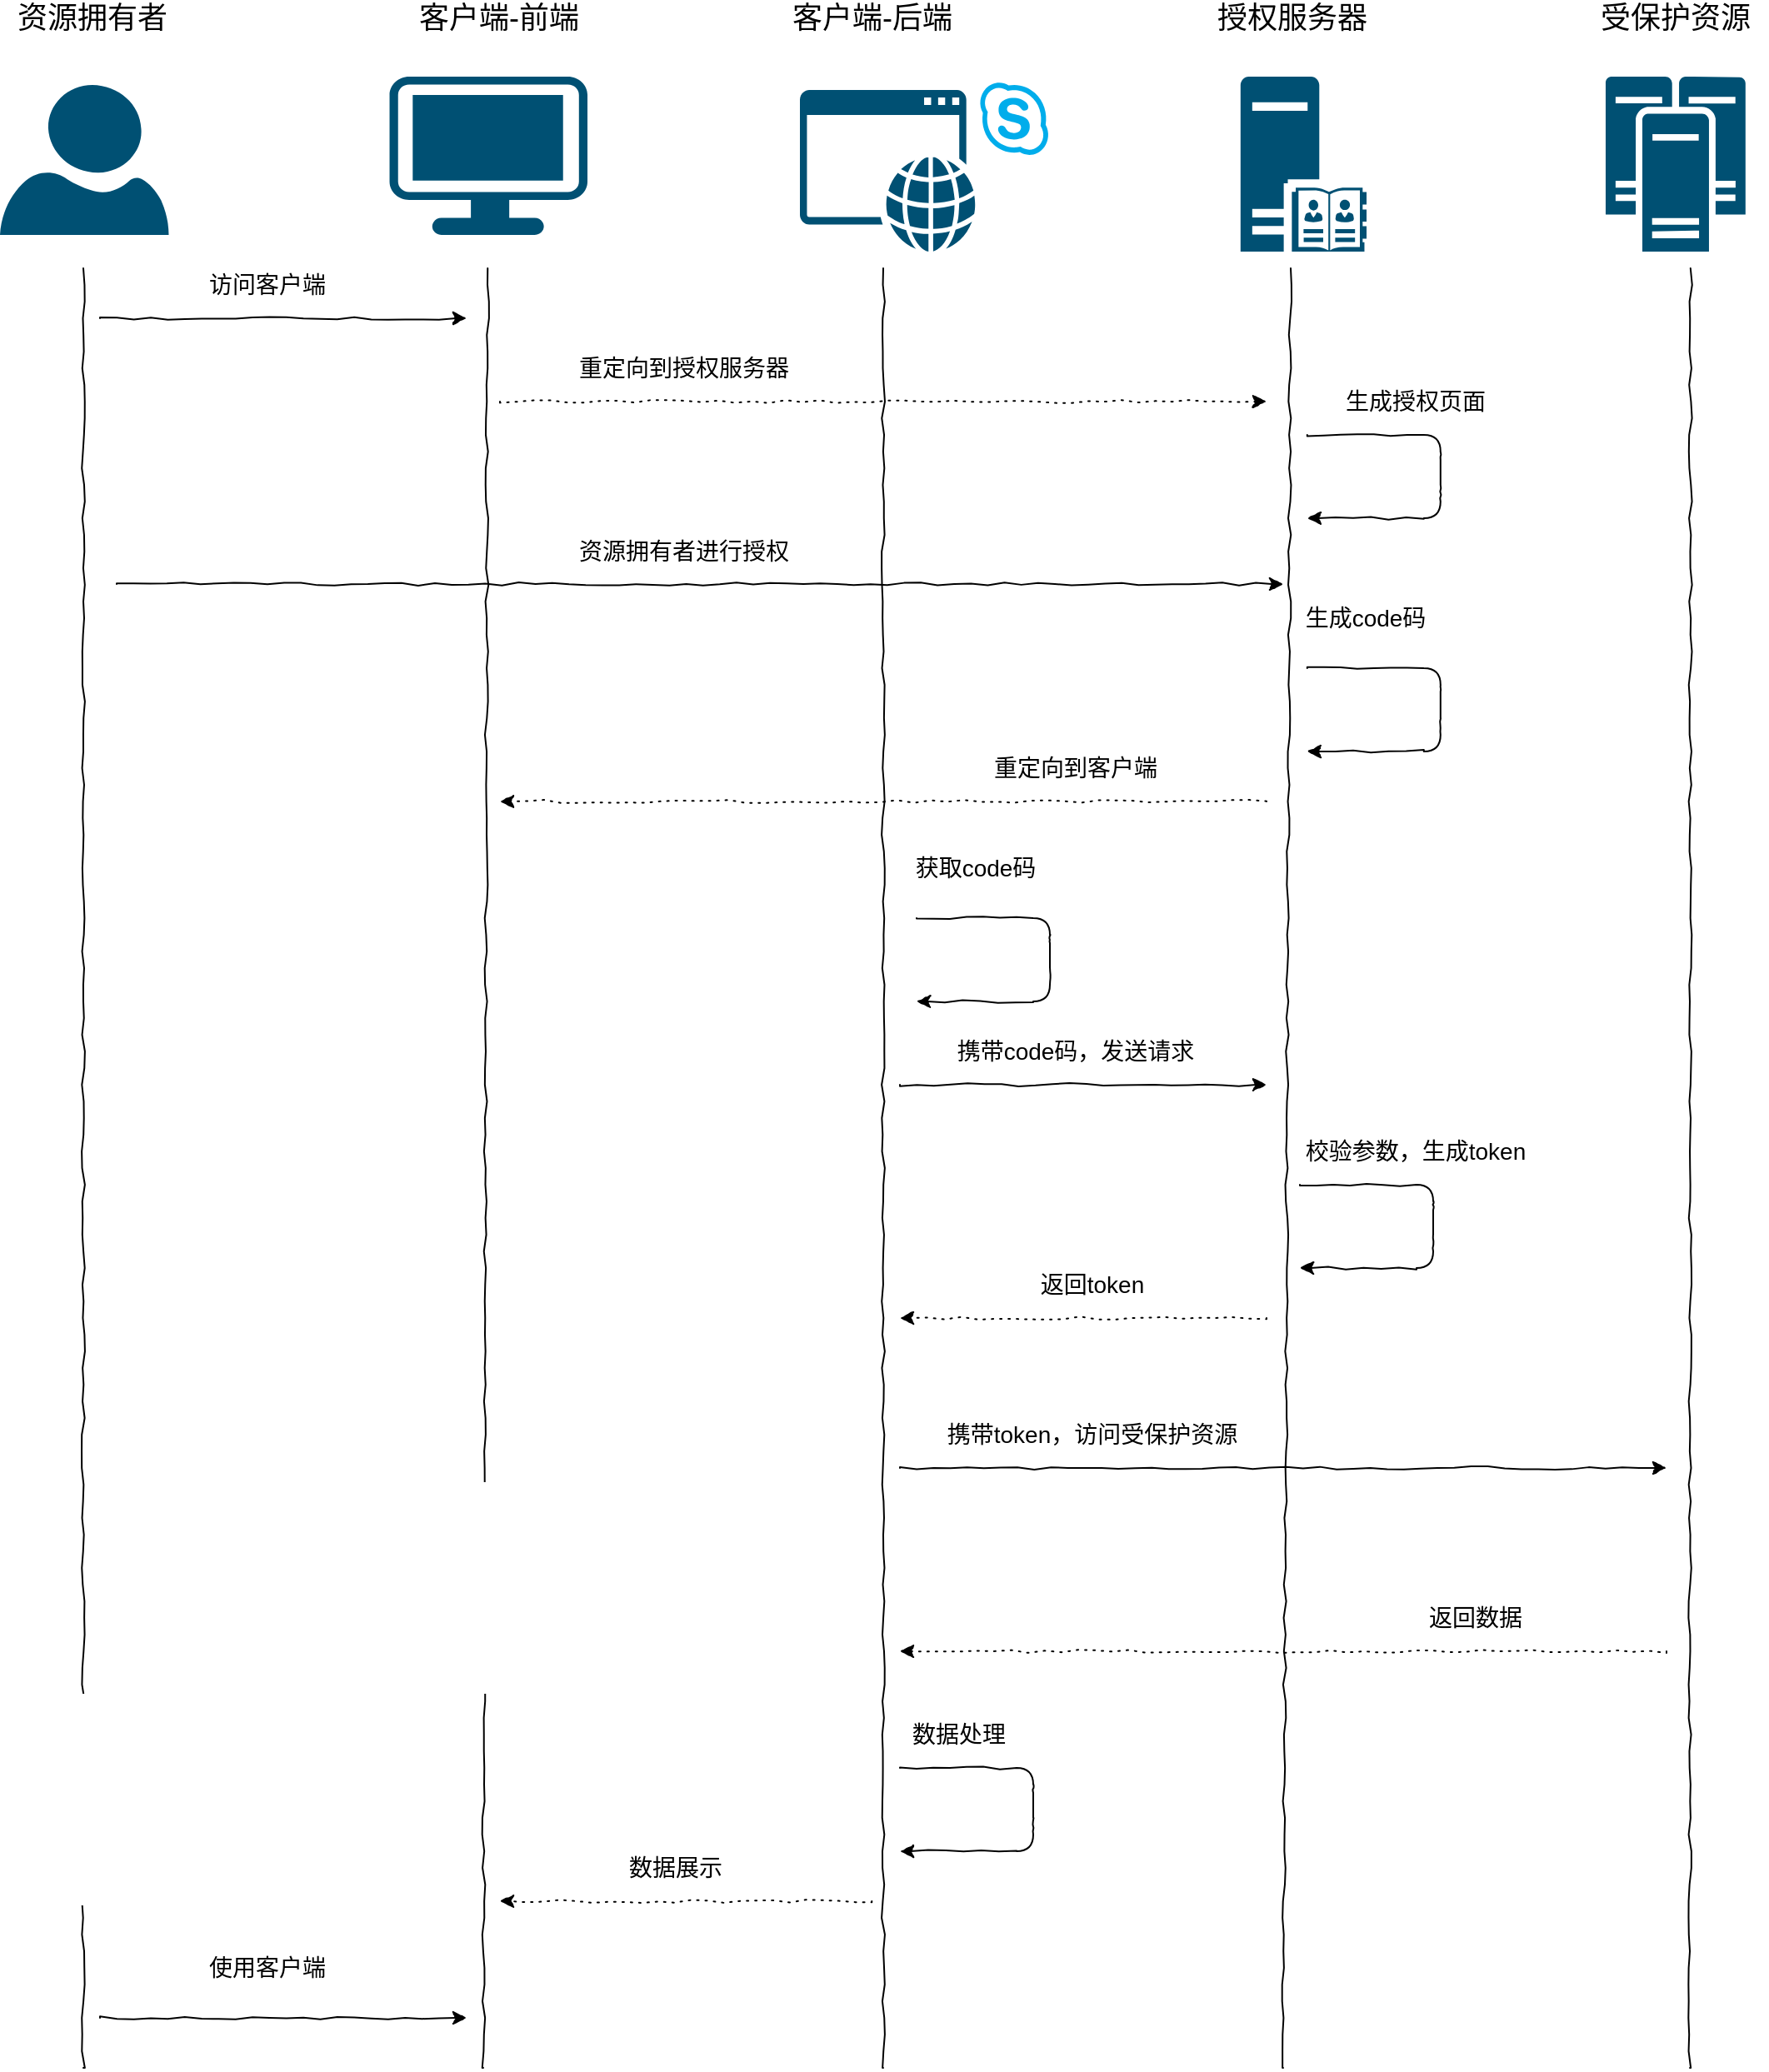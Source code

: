 <mxfile version="14.6.13" type="device"><diagram id="XfY4vTrz_1IFA8jTOq8r" name="第 1 页"><mxGraphModel dx="1106" dy="997" grid="1" gridSize="10" guides="1" tooltips="1" connect="1" arrows="1" fold="1" page="1" pageScale="1" pageWidth="827" pageHeight="1169" math="0" shadow="0"><root><mxCell id="0"/><mxCell id="1" parent="0"/><mxCell id="KhJV6hvuikP74oX4sS9R-12" value="" style="points=[[0.03,0.03,0],[0.5,0,0],[0.97,0.03,0],[1,0.4,0],[0.97,0.745,0],[0.5,1,0],[0.03,0.745,0],[0,0.4,0]];verticalLabelPosition=bottom;html=1;verticalAlign=top;aspect=fixed;align=center;pointerEvents=1;shape=mxgraph.cisco19.workstation;fillColor=#005073;strokeColor=none;" parent="1" vertex="1"><mxGeometry x="383.76" y="125" width="118.75" height="95" as="geometry"/></mxCell><mxCell id="KhJV6hvuikP74oX4sS9R-14" value="" style="aspect=fixed;pointerEvents=1;shadow=0;dashed=0;html=1;strokeColor=none;labelPosition=center;verticalLabelPosition=bottom;verticalAlign=top;align=center;shape=mxgraph.mscae.enterprise.cluster_server;fillColor=#005073;" parent="1" vertex="1"><mxGeometry x="1113.4" y="125" width="84" height="105" as="geometry"/></mxCell><mxCell id="KhJV6hvuikP74oX4sS9R-15" value="" style="verticalLabelPosition=bottom;html=1;verticalAlign=top;align=center;strokeColor=none;shape=mxgraph.azure.user;fillColor=#005073;" parent="1" vertex="1"><mxGeometry x="150" y="130" width="101.25" height="90" as="geometry"/></mxCell><mxCell id="KhJV6hvuikP74oX4sS9R-18" value="&lt;font style=&quot;font-size: 18px&quot;&gt;资源拥有者&lt;/font&gt;" style="text;html=1;align=center;verticalAlign=middle;resizable=0;points=[];autosize=1;strokeColor=none;" parent="1" vertex="1"><mxGeometry x="150" y="80" width="110" height="20" as="geometry"/></mxCell><mxCell id="KhJV6hvuikP74oX4sS9R-19" value="&lt;font style=&quot;font-size: 18px&quot;&gt;客户端-前端&lt;/font&gt;" style="text;html=1;align=center;verticalAlign=middle;resizable=0;points=[];autosize=1;strokeColor=none;" parent="1" vertex="1"><mxGeometry x="394.38" y="80" width="110" height="20" as="geometry"/></mxCell><mxCell id="KhJV6hvuikP74oX4sS9R-20" value="&lt;font style=&quot;font-size: 18px&quot;&gt;受保护资源&lt;/font&gt;" style="text;html=1;align=center;verticalAlign=middle;resizable=0;points=[];autosize=1;strokeColor=none;" parent="1" vertex="1"><mxGeometry x="1100.4" y="80" width="110" height="20" as="geometry"/></mxCell><mxCell id="LQKcBOe0tlhqKVr0cfjL-1" value="" style="aspect=fixed;pointerEvents=1;shadow=0;dashed=0;html=1;strokeColor=none;labelPosition=center;verticalLabelPosition=bottom;verticalAlign=top;align=center;shape=mxgraph.mscae.enterprise.server_directory;fillColor=#005073;" parent="1" vertex="1"><mxGeometry x="894.4" y="125" width="75.6" height="105" as="geometry"/></mxCell><mxCell id="LQKcBOe0tlhqKVr0cfjL-2" value="&lt;font style=&quot;font-size: 18px&quot;&gt;授权服务器&lt;/font&gt;" style="text;html=1;align=center;verticalAlign=middle;resizable=0;points=[];autosize=1;strokeColor=none;" parent="1" vertex="1"><mxGeometry x="870" y="80" width="110" height="20" as="geometry"/></mxCell><mxCell id="LQKcBOe0tlhqKVr0cfjL-3" value="" style="endArrow=none;html=1;rounded=1;orthogonalLoop=0;comic=1;" parent="1" edge="1"><mxGeometry width="50" height="50" relative="1" as="geometry"><mxPoint x="200" y="1320" as="sourcePoint"/><mxPoint x="200" y="240" as="targetPoint"/></mxGeometry></mxCell><UserObject label="" link="https://github.com/YXL76/cloudmusic-vscode" id="LQKcBOe0tlhqKVr0cfjL-4"><mxCell style="endArrow=none;html=1;deletable=1;cloneable=1;comic=1;" parent="1" edge="1"><mxGeometry width="50" height="50" relative="1" as="geometry"><mxPoint x="440" y="1320" as="sourcePoint"/><mxPoint x="442.63" y="240" as="targetPoint"/></mxGeometry></mxCell></UserObject><UserObject label="" link="https://github.com/YXL76/cloudmusic-vscode" id="LQKcBOe0tlhqKVr0cfjL-5"><mxCell style="endArrow=none;html=1;deletable=1;cloneable=1;comic=1;" parent="1" edge="1"><mxGeometry width="50" height="50" relative="1" as="geometry"><mxPoint x="920" y="1320" as="sourcePoint"/><mxPoint x="924.5" y="240" as="targetPoint"/></mxGeometry></mxCell></UserObject><UserObject label="" link="https://github.com/YXL76/cloudmusic-vscode" id="LQKcBOe0tlhqKVr0cfjL-6"><mxCell style="endArrow=none;html=1;deletable=1;cloneable=1;comic=1;" parent="1" edge="1"><mxGeometry width="50" height="50" relative="1" as="geometry"><mxPoint x="1164" y="1320" as="sourcePoint"/><mxPoint x="1164.4" y="240" as="targetPoint"/></mxGeometry></mxCell></UserObject><mxCell id="LQKcBOe0tlhqKVr0cfjL-7" value="" style="endArrow=classic;html=1;comic=1;" parent="1" edge="1"><mxGeometry width="50" height="50" relative="1" as="geometry"><mxPoint x="210" y="270" as="sourcePoint"/><mxPoint x="430" y="270" as="targetPoint"/></mxGeometry></mxCell><mxCell id="LQKcBOe0tlhqKVr0cfjL-8" value="&lt;font style=&quot;font-size: 14px&quot;&gt;访问客户端&lt;/font&gt;" style="text;html=1;align=center;verticalAlign=middle;resizable=0;points=[];autosize=1;strokeColor=none;" parent="1" vertex="1"><mxGeometry x="265" y="240" width="90" height="20" as="geometry"/></mxCell><mxCell id="LQKcBOe0tlhqKVr0cfjL-10" value="" style="endArrow=classic;html=1;comic=1;dashed=1;dashPattern=1 4;" parent="1" edge="1"><mxGeometry width="50" height="50" relative="1" as="geometry"><mxPoint x="450" y="320" as="sourcePoint"/><mxPoint x="910" y="320" as="targetPoint"/></mxGeometry></mxCell><mxCell id="LQKcBOe0tlhqKVr0cfjL-11" value="&lt;font style=&quot;font-size: 14px&quot;&gt;重定向到授权服务器&lt;/font&gt;" style="text;html=1;align=center;verticalAlign=middle;resizable=0;points=[];autosize=1;strokeColor=none;" parent="1" vertex="1"><mxGeometry x="490" y="290" width="140" height="20" as="geometry"/></mxCell><mxCell id="LQKcBOe0tlhqKVr0cfjL-12" value="" style="endArrow=classic;html=1;comic=1;" parent="1" edge="1"><mxGeometry width="50" height="50" relative="1" as="geometry"><mxPoint x="934.4" y="340" as="sourcePoint"/><mxPoint x="934.4" y="390" as="targetPoint"/><Array as="points"><mxPoint x="1014.4" y="340"/><mxPoint x="1014.4" y="360"/><mxPoint x="1014.4" y="390"/></Array></mxGeometry></mxCell><mxCell id="LQKcBOe0tlhqKVr0cfjL-13" value="&lt;span style=&quot;font-size: 14px&quot;&gt;生成授权页面&lt;/span&gt;" style="text;html=1;align=center;verticalAlign=middle;resizable=0;points=[];autosize=1;strokeColor=none;" parent="1" vertex="1"><mxGeometry x="949.4" y="310" width="100" height="20" as="geometry"/></mxCell><mxCell id="LQKcBOe0tlhqKVr0cfjL-14" value="" style="endArrow=classic;html=1;comic=1;" parent="1" edge="1"><mxGeometry width="50" height="50" relative="1" as="geometry"><mxPoint x="220" y="429.5" as="sourcePoint"/><mxPoint x="920" y="429.5" as="targetPoint"/></mxGeometry></mxCell><mxCell id="LQKcBOe0tlhqKVr0cfjL-15" value="&lt;font style=&quot;font-size: 14px&quot;&gt;资源拥有者进行授权&lt;/font&gt;" style="text;html=1;align=center;verticalAlign=middle;resizable=0;points=[];autosize=1;strokeColor=none;" parent="1" vertex="1"><mxGeometry x="490" y="400" width="140" height="20" as="geometry"/></mxCell><mxCell id="LQKcBOe0tlhqKVr0cfjL-16" value="" style="pointerEvents=1;shadow=0;dashed=0;html=1;strokeColor=none;labelPosition=center;verticalLabelPosition=bottom;verticalAlign=top;outlineConnect=0;align=center;shape=mxgraph.office.communications.skype_for_business_web_app_client;fillColor=#005073;" parent="1" vertex="1"><mxGeometry x="630" y="127.5" width="150" height="102.5" as="geometry"/></mxCell><UserObject label="" link="https://github.com/YXL76/cloudmusic-vscode" id="LQKcBOe0tlhqKVr0cfjL-17"><mxCell style="endArrow=none;html=1;deletable=1;cloneable=1;comic=1;" parent="1" edge="1"><mxGeometry width="50" height="50" relative="1" as="geometry"><mxPoint x="680" y="1320" as="sourcePoint"/><mxPoint x="680.0" y="240" as="targetPoint"/></mxGeometry></mxCell></UserObject><mxCell id="LQKcBOe0tlhqKVr0cfjL-18" value="&lt;font style=&quot;font-size: 18px&quot;&gt;客户端-后端&lt;/font&gt;" style="text;html=1;align=center;verticalAlign=middle;resizable=0;points=[];autosize=1;strokeColor=none;" parent="1" vertex="1"><mxGeometry x="617.51" y="80" width="110" height="20" as="geometry"/></mxCell><mxCell id="LQKcBOe0tlhqKVr0cfjL-19" value="" style="endArrow=classic;html=1;comic=1;" parent="1" edge="1"><mxGeometry width="50" height="50" relative="1" as="geometry"><mxPoint x="690.0" y="1140" as="sourcePoint"/><mxPoint x="690.0" y="1190" as="targetPoint"/><Array as="points"><mxPoint x="770.0" y="1140"/><mxPoint x="770.0" y="1160"/><mxPoint x="770.0" y="1190"/></Array></mxGeometry></mxCell><mxCell id="LQKcBOe0tlhqKVr0cfjL-20" value="&lt;font style=&quot;font-size: 14px&quot;&gt;生成code码&lt;/font&gt;" style="text;html=1;align=center;verticalAlign=middle;resizable=0;points=[];autosize=1;strokeColor=none;" parent="1" vertex="1"><mxGeometry x="924.4" y="440" width="90" height="20" as="geometry"/></mxCell><mxCell id="LQKcBOe0tlhqKVr0cfjL-21" value="" style="endArrow=classic;html=1;comic=1;dashed=1;dashPattern=1 4;" parent="1" edge="1"><mxGeometry width="50" height="50" relative="1" as="geometry"><mxPoint x="910" y="560" as="sourcePoint"/><mxPoint x="450" y="560" as="targetPoint"/></mxGeometry></mxCell><mxCell id="LQKcBOe0tlhqKVr0cfjL-22" value="&lt;font style=&quot;font-size: 14px&quot;&gt;重定向到客户端&lt;/font&gt;" style="text;html=1;align=center;verticalAlign=middle;resizable=0;points=[];autosize=1;strokeColor=none;" parent="1" vertex="1"><mxGeometry x="740" y="530" width="110" height="20" as="geometry"/></mxCell><mxCell id="LQKcBOe0tlhqKVr0cfjL-23" value="" style="endArrow=classic;html=1;comic=1;" parent="1" edge="1"><mxGeometry width="50" height="50" relative="1" as="geometry"><mxPoint x="934.4" y="480" as="sourcePoint"/><mxPoint x="934.4" y="530" as="targetPoint"/><Array as="points"><mxPoint x="1014.4" y="480"/><mxPoint x="1014.4" y="500"/><mxPoint x="1014.4" y="530"/></Array></mxGeometry></mxCell><mxCell id="LQKcBOe0tlhqKVr0cfjL-24" value="&lt;font style=&quot;font-size: 14px&quot;&gt;获取code码&lt;/font&gt;" style="text;html=1;align=center;verticalAlign=middle;resizable=0;points=[];autosize=1;strokeColor=none;" parent="1" vertex="1"><mxGeometry x="690" y="590" width="90" height="20" as="geometry"/></mxCell><mxCell id="LQKcBOe0tlhqKVr0cfjL-25" value="" style="endArrow=classic;html=1;comic=1;" parent="1" edge="1"><mxGeometry width="50" height="50" relative="1" as="geometry"><mxPoint x="690" y="730" as="sourcePoint"/><mxPoint x="910" y="730" as="targetPoint"/></mxGeometry></mxCell><mxCell id="LQKcBOe0tlhqKVr0cfjL-26" value="&lt;span style=&quot;font-size: 14px&quot;&gt;携带code码，发送请求&lt;/span&gt;" style="text;html=1;align=center;verticalAlign=middle;resizable=0;points=[];autosize=1;strokeColor=none;" parent="1" vertex="1"><mxGeometry x="715" y="700" width="160" height="20" as="geometry"/></mxCell><mxCell id="LQKcBOe0tlhqKVr0cfjL-27" value="" style="endArrow=classic;html=1;comic=1;" parent="1" edge="1"><mxGeometry width="50" height="50" relative="1" as="geometry"><mxPoint x="930" y="790" as="sourcePoint"/><mxPoint x="930" y="840" as="targetPoint"/><Array as="points"><mxPoint x="1010" y="790"/><mxPoint x="1010" y="810"/><mxPoint x="1010" y="840"/></Array></mxGeometry></mxCell><mxCell id="LQKcBOe0tlhqKVr0cfjL-28" value="&lt;font style=&quot;font-size: 14px&quot;&gt;校验参数，生成token&lt;/font&gt;" style="text;html=1;align=center;verticalAlign=middle;resizable=0;points=[];autosize=1;strokeColor=none;" parent="1" vertex="1"><mxGeometry x="924.4" y="760" width="150" height="20" as="geometry"/></mxCell><mxCell id="LQKcBOe0tlhqKVr0cfjL-29" value="" style="endArrow=classic;html=1;comic=1;dashed=1;dashPattern=1 4;" parent="1" edge="1"><mxGeometry width="50" height="50" relative="1" as="geometry"><mxPoint x="910" y="870" as="sourcePoint"/><mxPoint x="690" y="870" as="targetPoint"/></mxGeometry></mxCell><mxCell id="LQKcBOe0tlhqKVr0cfjL-30" value="&lt;span style=&quot;font-size: 14px&quot;&gt;返回token&lt;/span&gt;" style="text;html=1;align=center;verticalAlign=middle;resizable=0;points=[];autosize=1;strokeColor=none;" parent="1" vertex="1"><mxGeometry x="765" y="840" width="80" height="20" as="geometry"/></mxCell><mxCell id="LQKcBOe0tlhqKVr0cfjL-31" value="" style="endArrow=classic;html=1;comic=1;" parent="1" edge="1"><mxGeometry width="50" height="50" relative="1" as="geometry"><mxPoint x="690" y="960" as="sourcePoint"/><mxPoint x="1150" y="960" as="targetPoint"/></mxGeometry></mxCell><mxCell id="LQKcBOe0tlhqKVr0cfjL-32" value="&lt;span style=&quot;font-size: 14px&quot;&gt;携带token，访问受保护资源&lt;/span&gt;" style="text;html=1;align=center;verticalAlign=middle;resizable=0;points=[];autosize=1;strokeColor=none;" parent="1" vertex="1"><mxGeometry x="710" y="930" width="190" height="20" as="geometry"/></mxCell><mxCell id="LQKcBOe0tlhqKVr0cfjL-33" value="" style="endArrow=classic;html=1;comic=1;dashed=1;dashPattern=1 4;" parent="1" edge="1"><mxGeometry width="50" height="50" relative="1" as="geometry"><mxPoint x="1150" y="1070" as="sourcePoint"/><mxPoint x="690" y="1070" as="targetPoint"/></mxGeometry></mxCell><mxCell id="LQKcBOe0tlhqKVr0cfjL-34" value="&lt;span style=&quot;font-size: 14px&quot;&gt;返回数据&lt;/span&gt;" style="text;html=1;align=center;verticalAlign=middle;resizable=0;points=[];autosize=1;strokeColor=none;" parent="1" vertex="1"><mxGeometry x="1000" y="1040" width="70" height="20" as="geometry"/></mxCell><mxCell id="LQKcBOe0tlhqKVr0cfjL-35" value="" style="endArrow=classic;html=1;comic=1;" parent="1" edge="1"><mxGeometry width="50" height="50" relative="1" as="geometry"><mxPoint x="700" y="630" as="sourcePoint"/><mxPoint x="700" y="680" as="targetPoint"/><Array as="points"><mxPoint x="780.0" y="630"/><mxPoint x="780.0" y="650"/><mxPoint x="780.0" y="680"/></Array></mxGeometry></mxCell><mxCell id="LQKcBOe0tlhqKVr0cfjL-36" value="&lt;span style=&quot;font-size: 14px&quot;&gt;数据处理&lt;/span&gt;" style="text;html=1;align=center;verticalAlign=middle;resizable=0;points=[];autosize=1;strokeColor=none;" parent="1" vertex="1"><mxGeometry x="690" y="1110" width="70" height="20" as="geometry"/></mxCell><mxCell id="LQKcBOe0tlhqKVr0cfjL-37" value="" style="endArrow=classic;html=1;comic=1;dashed=1;dashPattern=1 4;" parent="1" edge="1"><mxGeometry width="50" height="50" relative="1" as="geometry"><mxPoint x="673.14" y="1220" as="sourcePoint"/><mxPoint x="450" y="1220" as="targetPoint"/></mxGeometry></mxCell><mxCell id="LQKcBOe0tlhqKVr0cfjL-39" value="&lt;span style=&quot;font-size: 14px&quot;&gt;数据展示&lt;/span&gt;" style="text;html=1;align=center;verticalAlign=middle;resizable=0;points=[];autosize=1;strokeColor=none;" parent="1" vertex="1"><mxGeometry x="520" y="1190" width="70" height="20" as="geometry"/></mxCell><mxCell id="LQKcBOe0tlhqKVr0cfjL-40" value="" style="endArrow=classic;html=1;comic=1;" parent="1" edge="1"><mxGeometry width="50" height="50" relative="1" as="geometry"><mxPoint x="210" y="1290" as="sourcePoint"/><mxPoint x="430" y="1290" as="targetPoint"/></mxGeometry></mxCell><mxCell id="LQKcBOe0tlhqKVr0cfjL-41" value="&lt;span style=&quot;font-size: 14px&quot;&gt;使用客户端&lt;/span&gt;" style="text;html=1;align=center;verticalAlign=middle;resizable=0;points=[];autosize=1;strokeColor=none;" parent="1" vertex="1"><mxGeometry x="265" y="1250" width="90" height="20" as="geometry"/></mxCell></root></mxGraphModel></diagram></mxfile>